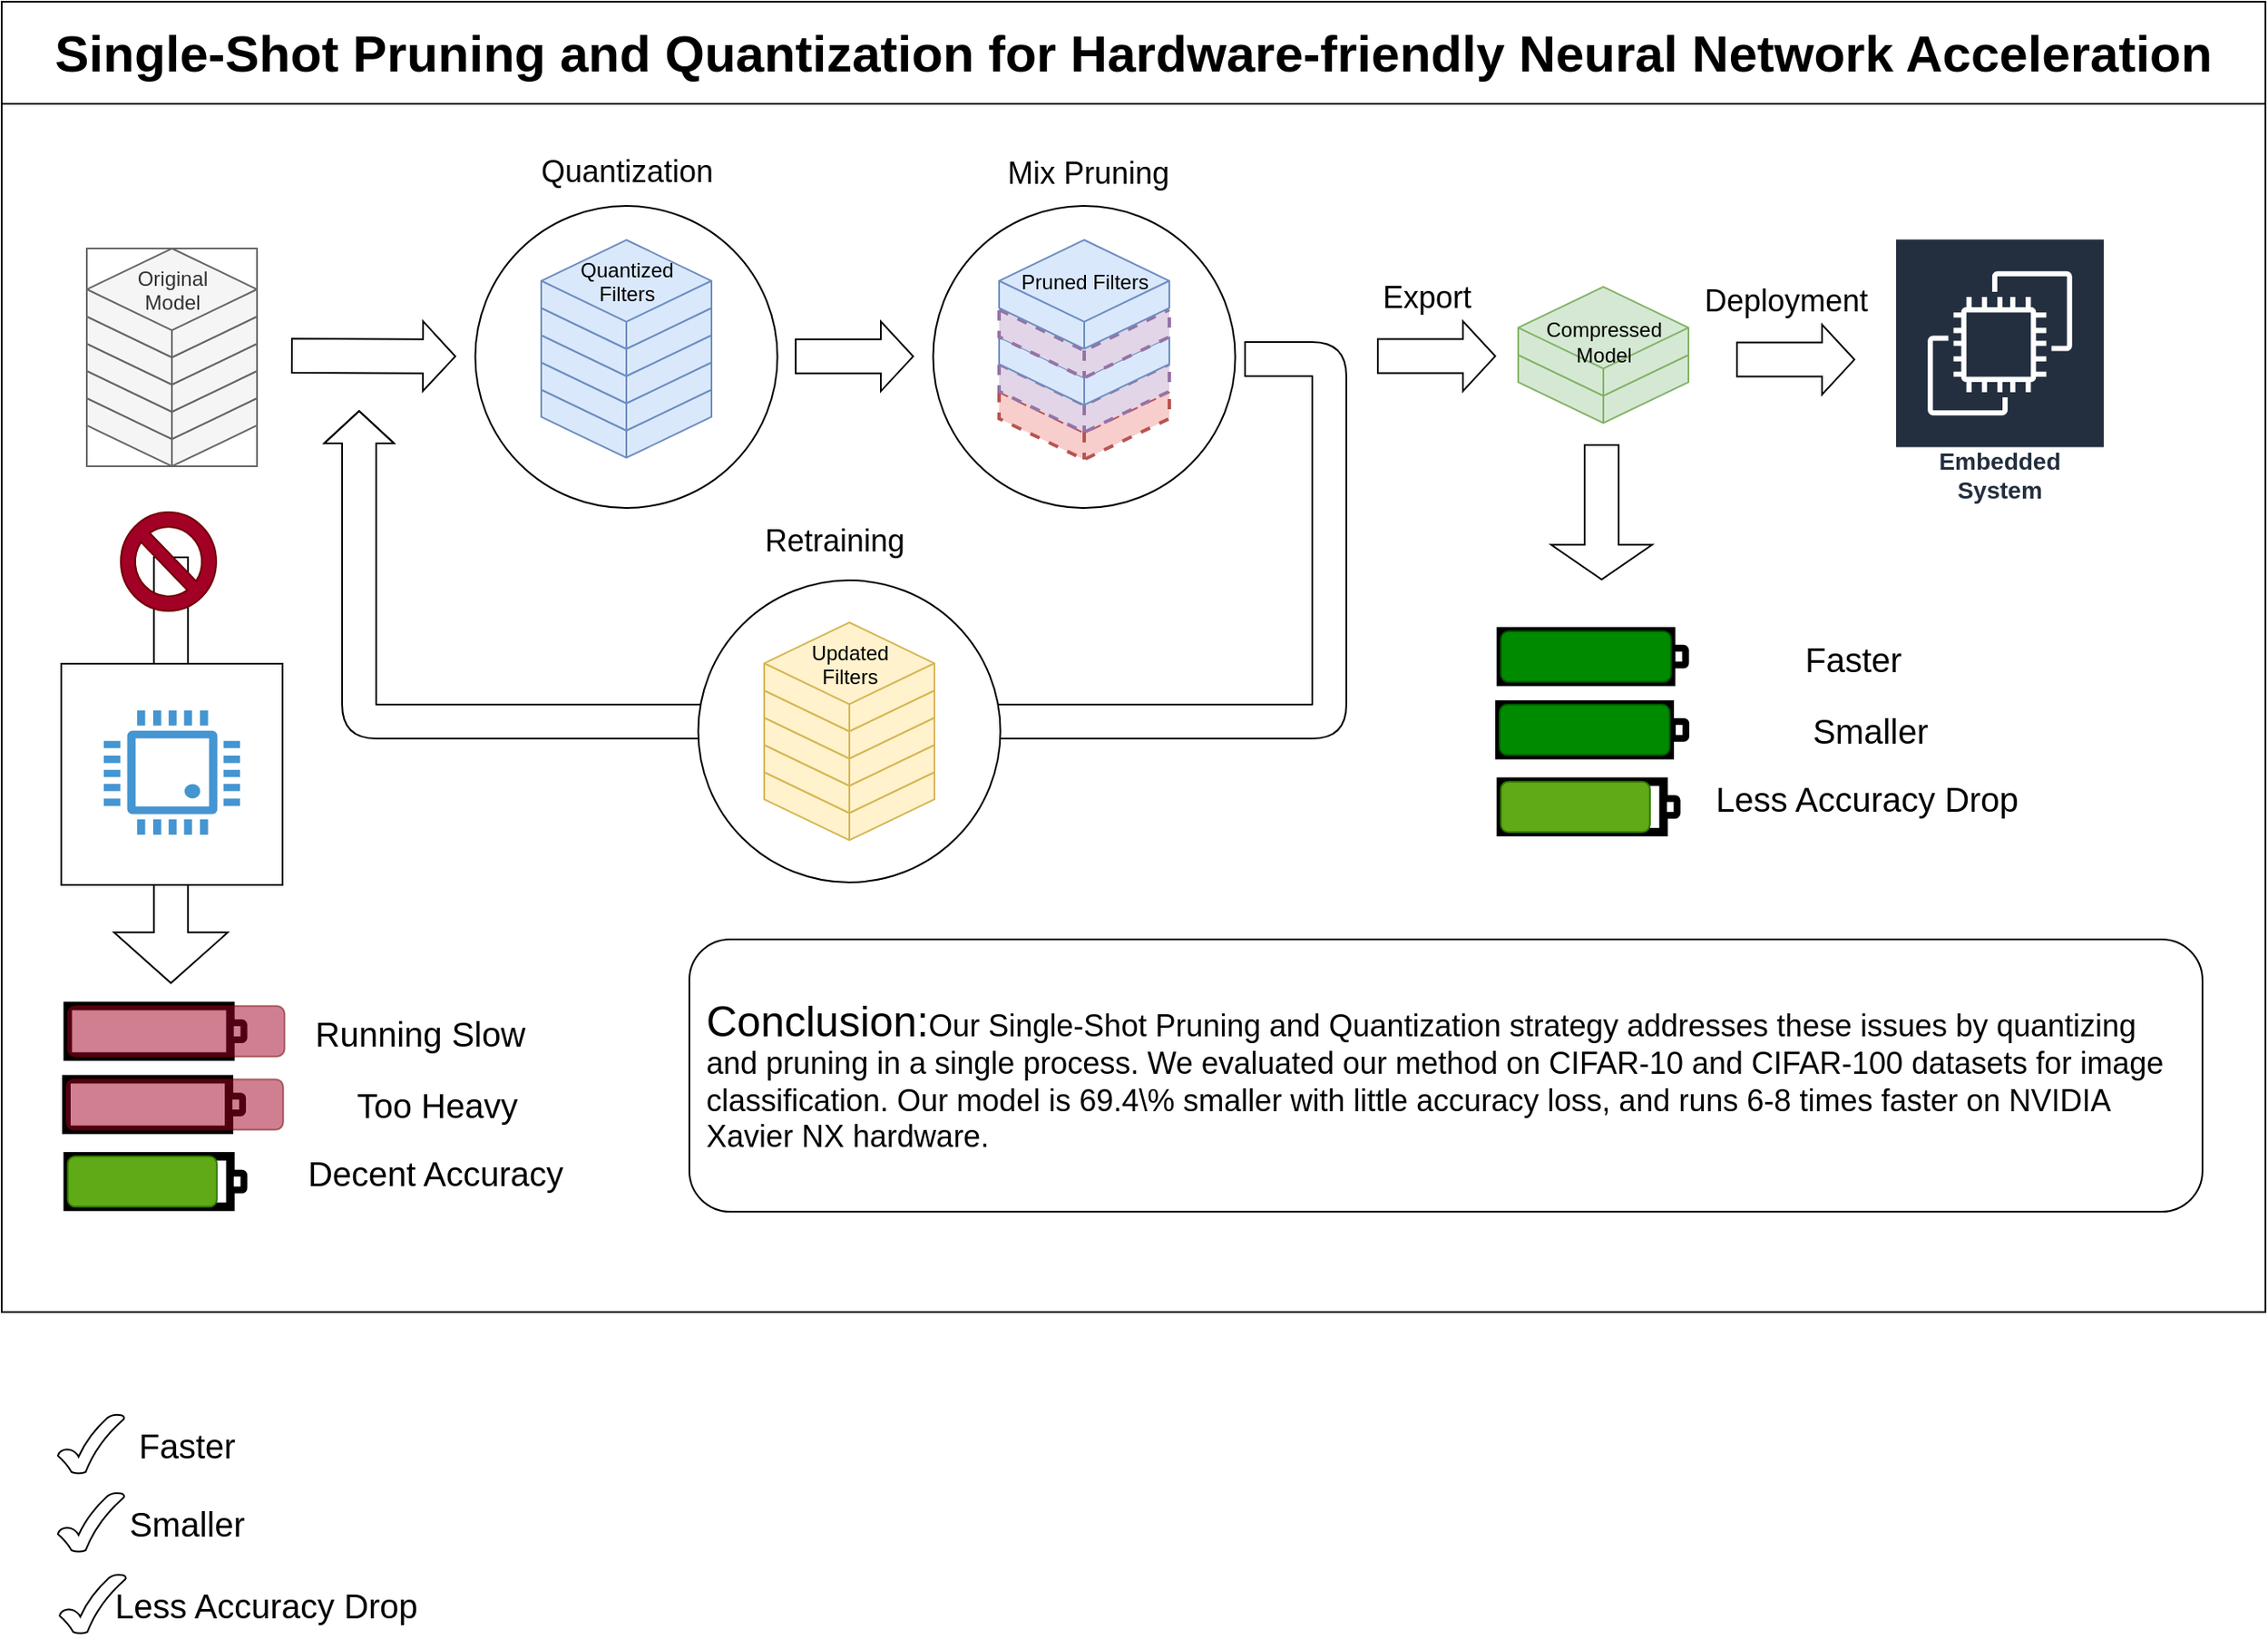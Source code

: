 <mxfile version="21.3.5" type="github">
  <diagram name="第 1 页" id="9iZRizX3N21t1pR2slK-">
    <mxGraphModel dx="2390" dy="1327" grid="1" gridSize="10" guides="1" tooltips="1" connect="1" arrows="1" fold="1" page="1" pageScale="1" pageWidth="827" pageHeight="1169" math="0" shadow="0">
      <root>
        <mxCell id="0" />
        <mxCell id="1" parent="0" />
        <mxCell id="0Aem7aCA6XUBFZICTMyG-1" value="&lt;font style=&quot;font-size: 30px;&quot;&gt;Single-Shot Pruning and Quantization for Hardware-friendly Neural Network Acceleration&lt;/font&gt;" style="swimlane;whiteSpace=wrap;html=1;startSize=60;" vertex="1" parent="1">
          <mxGeometry x="60" y="90" width="1330" height="770" as="geometry" />
        </mxCell>
        <mxCell id="0Aem7aCA6XUBFZICTMyG-242" value="" style="group" vertex="1" connectable="0" parent="0Aem7aCA6XUBFZICTMyG-1">
          <mxGeometry x="35" y="388" width="130" height="130" as="geometry" />
        </mxCell>
        <mxCell id="0Aem7aCA6XUBFZICTMyG-243" value="" style="shape=flexArrow;endArrow=classic;html=1;rounded=0;width=20;endWidth=45.882;endSize=9.588;" edge="1" parent="0Aem7aCA6XUBFZICTMyG-242">
          <mxGeometry width="50" height="50" relative="1" as="geometry">
            <mxPoint x="64.41" y="-62" as="sourcePoint" />
            <mxPoint x="64.41" y="189.176" as="targetPoint" />
          </mxGeometry>
        </mxCell>
        <mxCell id="0Aem7aCA6XUBFZICTMyG-241" value="" style="whiteSpace=wrap;html=1;aspect=fixed;" vertex="1" parent="0Aem7aCA6XUBFZICTMyG-242">
          <mxGeometry y="1" width="130" height="130" as="geometry" />
        </mxCell>
        <mxCell id="0Aem7aCA6XUBFZICTMyG-240" value="" style="pointerEvents=1;shadow=0;dashed=0;html=1;strokeColor=none;fillColor=#4495D1;labelPosition=center;verticalLabelPosition=bottom;verticalAlign=top;align=center;outlineConnect=0;shape=mxgraph.veeam.cpu;" vertex="1" parent="0Aem7aCA6XUBFZICTMyG-242">
          <mxGeometry x="25" y="28.5" width="80" height="73" as="geometry" />
        </mxCell>
        <mxCell id="0Aem7aCA6XUBFZICTMyG-78" value="" style="ellipse;whiteSpace=wrap;html=1;aspect=fixed;" vertex="1" parent="0Aem7aCA6XUBFZICTMyG-1">
          <mxGeometry x="547.25" y="120" width="177.5" height="177.5" as="geometry" />
        </mxCell>
        <mxCell id="0Aem7aCA6XUBFZICTMyG-71" value="" style="html=1;shape=mxgraph.basic.isocube;isoAngle=15;fillColor=#f8cecc;strokeColor=#b85450;strokeWidth=2;dashed=1;" vertex="1" parent="0Aem7aCA6XUBFZICTMyG-1">
          <mxGeometry x="586" y="205" width="100" height="64" as="geometry" />
        </mxCell>
        <mxCell id="0Aem7aCA6XUBFZICTMyG-72" style="edgeStyle=orthogonalEdgeStyle;rounded=0;orthogonalLoop=1;jettySize=auto;html=1;exitX=0.5;exitY=1;exitDx=0;exitDy=0;exitPerimeter=0;fillColor=#dae8fc;strokeColor=#6c8ebf;" edge="1" parent="0Aem7aCA6XUBFZICTMyG-1" source="0Aem7aCA6XUBFZICTMyG-71" target="0Aem7aCA6XUBFZICTMyG-71">
          <mxGeometry relative="1" as="geometry" />
        </mxCell>
        <mxCell id="0Aem7aCA6XUBFZICTMyG-73" value="" style="html=1;shape=mxgraph.basic.isocube;isoAngle=15;fillColor=#e1d5e7;strokeColor=#9673a6;dashed=1;strokeWidth=2;" vertex="1" parent="0Aem7aCA6XUBFZICTMyG-1">
          <mxGeometry x="586" y="189" width="100" height="64" as="geometry" />
        </mxCell>
        <mxCell id="0Aem7aCA6XUBFZICTMyG-74" value="" style="html=1;shape=mxgraph.basic.isocube;isoAngle=15;fillColor=#dae8fc;strokeColor=#6c8ebf;" vertex="1" parent="0Aem7aCA6XUBFZICTMyG-1">
          <mxGeometry x="586" y="173" width="100" height="64" as="geometry" />
        </mxCell>
        <mxCell id="0Aem7aCA6XUBFZICTMyG-75" value="" style="html=1;shape=mxgraph.basic.isocube;isoAngle=15;fillColor=#e1d5e7;strokeColor=#9673a6;dashed=1;strokeWidth=2;" vertex="1" parent="0Aem7aCA6XUBFZICTMyG-1">
          <mxGeometry x="586" y="157" width="100" height="64" as="geometry" />
        </mxCell>
        <mxCell id="0Aem7aCA6XUBFZICTMyG-76" value="&lt;font color=&quot;#000000&quot;&gt;Pruned Filters&lt;br&gt;&lt;br&gt;&lt;/font&gt;" style="html=1;shape=mxgraph.basic.isocube;isoAngle=15;fillColor=#dae8fc;strokeColor=#6c8ebf;" vertex="1" parent="0Aem7aCA6XUBFZICTMyG-1">
          <mxGeometry x="586" y="140" width="100" height="64" as="geometry" />
        </mxCell>
        <mxCell id="0Aem7aCA6XUBFZICTMyG-77" value="" style="shape=flexArrow;endArrow=classic;html=1;rounded=0;width=20;" edge="1" parent="0Aem7aCA6XUBFZICTMyG-1">
          <mxGeometry width="50" height="50" relative="1" as="geometry">
            <mxPoint x="170" y="208" as="sourcePoint" />
            <mxPoint x="267" y="208.41" as="targetPoint" />
          </mxGeometry>
        </mxCell>
        <mxCell id="0Aem7aCA6XUBFZICTMyG-92" value="&lt;font style=&quot;font-size: 18px;&quot;&gt;Quantization&lt;/font&gt;" style="edgeLabel;html=1;align=center;verticalAlign=middle;resizable=0;points=[];" vertex="1" connectable="0" parent="0Aem7aCA6XUBFZICTMyG-77">
          <mxGeometry x="0.084" y="5" relative="1" as="geometry">
            <mxPoint x="144" y="-103" as="offset" />
          </mxGeometry>
        </mxCell>
        <mxCell id="0Aem7aCA6XUBFZICTMyG-79" value="" style="shape=flexArrow;endArrow=classic;html=1;rounded=0;width=20;" edge="1" parent="0Aem7aCA6XUBFZICTMyG-1">
          <mxGeometry width="50" height="50" relative="1" as="geometry">
            <mxPoint x="466" y="208.41" as="sourcePoint" />
            <mxPoint x="536" y="208.41" as="targetPoint" />
          </mxGeometry>
        </mxCell>
        <mxCell id="0Aem7aCA6XUBFZICTMyG-93" value="&lt;font style=&quot;font-size: 18px;&quot;&gt;Mix Pruning&lt;/font&gt;" style="edgeLabel;html=1;align=center;verticalAlign=middle;resizable=0;points=[];" vertex="1" connectable="0" parent="0Aem7aCA6XUBFZICTMyG-79">
          <mxGeometry x="-0.422" y="6" relative="1" as="geometry">
            <mxPoint x="152" y="-102" as="offset" />
          </mxGeometry>
        </mxCell>
        <mxCell id="0Aem7aCA6XUBFZICTMyG-81" value="" style="group" vertex="1" connectable="0" parent="0Aem7aCA6XUBFZICTMyG-1">
          <mxGeometry x="973" y="152" width="100" height="128" as="geometry" />
        </mxCell>
        <mxCell id="0Aem7aCA6XUBFZICTMyG-83" style="edgeStyle=orthogonalEdgeStyle;rounded=0;orthogonalLoop=1;jettySize=auto;html=1;exitX=0.5;exitY=1;exitDx=0;exitDy=0;exitPerimeter=0;fillColor=#d5e8d4;strokeColor=#82b366;" edge="1" parent="0Aem7aCA6XUBFZICTMyG-81">
          <mxGeometry relative="1" as="geometry">
            <mxPoint x="-32" y="111.55" as="sourcePoint" />
            <mxPoint x="-32" y="111.55" as="targetPoint" />
          </mxGeometry>
        </mxCell>
        <mxCell id="0Aem7aCA6XUBFZICTMyG-84" value="" style="html=1;shape=mxgraph.basic.isocube;isoAngle=15;fillColor=#d5e8d4;strokeColor=#82b366;" vertex="1" parent="0Aem7aCA6XUBFZICTMyG-81">
          <mxGeometry x="-82" y="31.55" width="100" height="64" as="geometry" />
        </mxCell>
        <mxCell id="0Aem7aCA6XUBFZICTMyG-85" value="&lt;font color=&quot;#000000&quot;&gt;Compressed&lt;br&gt;Model&lt;/font&gt;" style="html=1;shape=mxgraph.basic.isocube;isoAngle=15;fillColor=#d5e8d4;strokeColor=#82b366;" vertex="1" parent="0Aem7aCA6XUBFZICTMyG-81">
          <mxGeometry x="-82" y="15.55" width="100" height="64" as="geometry" />
        </mxCell>
        <mxCell id="0Aem7aCA6XUBFZICTMyG-90" value="" style="endArrow=classic;html=1;rounded=1;shape=flexArrow;strokeWidth=1;width=20;" edge="1" parent="0Aem7aCA6XUBFZICTMyG-1">
          <mxGeometry width="50" height="50" relative="1" as="geometry">
            <mxPoint x="730" y="210" as="sourcePoint" />
            <mxPoint x="210" y="240" as="targetPoint" />
            <Array as="points">
              <mxPoint x="780" y="210" />
              <mxPoint x="780" y="423" />
              <mxPoint x="510" y="423" />
              <mxPoint x="210" y="423" />
            </Array>
          </mxGeometry>
        </mxCell>
        <mxCell id="0Aem7aCA6XUBFZICTMyG-95" value="&lt;font style=&quot;font-size: 18px;&quot;&gt;Retraining&lt;/font&gt;" style="edgeLabel;html=1;align=center;verticalAlign=middle;resizable=0;points=[];" vertex="1" connectable="0" parent="0Aem7aCA6XUBFZICTMyG-90">
          <mxGeometry x="0.097" y="-5" relative="1" as="geometry">
            <mxPoint x="3" y="-101" as="offset" />
          </mxGeometry>
        </mxCell>
        <mxCell id="0Aem7aCA6XUBFZICTMyG-97" value="&lt;font style=&quot;font-size: 14px;&quot;&gt;Embedded System&lt;/font&gt;" style="sketch=0;outlineConnect=0;fontColor=#232F3E;gradientColor=none;strokeColor=#ffffff;fillColor=#232F3E;dashed=0;verticalLabelPosition=middle;verticalAlign=bottom;align=center;html=1;whiteSpace=wrap;fontSize=10;fontStyle=1;spacing=3;shape=mxgraph.aws4.productIcon;prIcon=mxgraph.aws4.ec2;" vertex="1" parent="0Aem7aCA6XUBFZICTMyG-1">
          <mxGeometry x="1112" y="138.75" width="124" height="160.5" as="geometry" />
        </mxCell>
        <mxCell id="0Aem7aCA6XUBFZICTMyG-113" value="" style="group" vertex="1" connectable="0" parent="0Aem7aCA6XUBFZICTMyG-1">
          <mxGeometry x="404" y="551" width="889" height="160" as="geometry" />
        </mxCell>
        <mxCell id="0Aem7aCA6XUBFZICTMyG-110" value="" style="rounded=1;whiteSpace=wrap;html=1;" vertex="1" parent="0Aem7aCA6XUBFZICTMyG-113">
          <mxGeometry width="889" height="160" as="geometry" />
        </mxCell>
        <mxCell id="0Aem7aCA6XUBFZICTMyG-112" value="&lt;div style=&quot;text-align: left;&quot;&gt;&lt;font style=&quot;background-color: initial; font-size: 25px;&quot;&gt;Conclusion:&lt;/font&gt;&lt;font style=&quot;background-color: initial;&quot;&gt;&lt;font style=&quot;font-size: 18px;&quot;&gt;Our Single-Shot Pruning and Quantization strategy addresses these issues by quantizing and pruning in a single process. We evaluated our method on CIFAR-10 and CIFAR-100 datasets for image classification. Our model is 69.4\% smaller with little accuracy loss, and runs 6-8 times faster on NVIDIA Xavier NX hardware.&lt;/font&gt;&lt;/font&gt;&lt;/div&gt;" style="text;html=1;strokeColor=none;fillColor=none;align=center;verticalAlign=middle;whiteSpace=wrap;rounded=0;labelPosition=center;verticalLabelPosition=middle;" vertex="1" parent="0Aem7aCA6XUBFZICTMyG-113">
          <mxGeometry x="9" y="10" width="871" height="140" as="geometry" />
        </mxCell>
        <mxCell id="0Aem7aCA6XUBFZICTMyG-115" value="" style="group" vertex="1" connectable="0" parent="0Aem7aCA6XUBFZICTMyG-1">
          <mxGeometry x="278.25" y="120" width="177.5" height="177.5" as="geometry" />
        </mxCell>
        <mxCell id="0Aem7aCA6XUBFZICTMyG-38" value="" style="ellipse;whiteSpace=wrap;html=1;aspect=fixed;" vertex="1" parent="0Aem7aCA6XUBFZICTMyG-115">
          <mxGeometry width="177.5" height="177.5" as="geometry" />
        </mxCell>
        <mxCell id="0Aem7aCA6XUBFZICTMyG-65" value="" style="html=1;shape=mxgraph.basic.isocube;isoAngle=15;fillColor=#dae8fc;strokeColor=#6c8ebf;" vertex="1" parent="0Aem7aCA6XUBFZICTMyG-115">
          <mxGeometry x="38.75" y="84" width="100" height="64" as="geometry" />
        </mxCell>
        <mxCell id="0Aem7aCA6XUBFZICTMyG-66" style="edgeStyle=orthogonalEdgeStyle;rounded=0;orthogonalLoop=1;jettySize=auto;html=1;exitX=0.5;exitY=1;exitDx=0;exitDy=0;exitPerimeter=0;fillColor=#dae8fc;strokeColor=#6c8ebf;" edge="1" parent="0Aem7aCA6XUBFZICTMyG-115" source="0Aem7aCA6XUBFZICTMyG-65" target="0Aem7aCA6XUBFZICTMyG-65">
          <mxGeometry relative="1" as="geometry" />
        </mxCell>
        <mxCell id="0Aem7aCA6XUBFZICTMyG-67" value="" style="html=1;shape=mxgraph.basic.isocube;isoAngle=15;fillColor=#dae8fc;strokeColor=#6c8ebf;" vertex="1" parent="0Aem7aCA6XUBFZICTMyG-115">
          <mxGeometry x="38.75" y="68" width="100" height="64" as="geometry" />
        </mxCell>
        <mxCell id="0Aem7aCA6XUBFZICTMyG-68" value="" style="html=1;shape=mxgraph.basic.isocube;isoAngle=15;fillColor=#dae8fc;strokeColor=#6c8ebf;" vertex="1" parent="0Aem7aCA6XUBFZICTMyG-115">
          <mxGeometry x="38.75" y="52" width="100" height="64" as="geometry" />
        </mxCell>
        <mxCell id="0Aem7aCA6XUBFZICTMyG-69" value="" style="html=1;shape=mxgraph.basic.isocube;isoAngle=15;fillColor=#dae8fc;strokeColor=#6c8ebf;" vertex="1" parent="0Aem7aCA6XUBFZICTMyG-115">
          <mxGeometry x="38.75" y="36" width="100" height="64" as="geometry" />
        </mxCell>
        <mxCell id="0Aem7aCA6XUBFZICTMyG-70" value="&lt;font color=&quot;#000000&quot;&gt;Quantized&lt;br&gt;Filters&lt;br&gt;&lt;br&gt;&lt;/font&gt;" style="html=1;shape=mxgraph.basic.isocube;isoAngle=15;fillColor=#dae8fc;strokeColor=#6c8ebf;" vertex="1" parent="0Aem7aCA6XUBFZICTMyG-115">
          <mxGeometry x="38.75" y="20" width="100" height="64" as="geometry" />
        </mxCell>
        <mxCell id="0Aem7aCA6XUBFZICTMyG-131" value="" style="group;fontColor=#333333;fillColor=none;strokeColor=#666666;" vertex="1" connectable="0" parent="0Aem7aCA6XUBFZICTMyG-1">
          <mxGeometry x="50" y="145" width="100" height="128" as="geometry" />
        </mxCell>
        <mxCell id="0Aem7aCA6XUBFZICTMyG-132" value="" style="html=1;shape=mxgraph.basic.isocube;isoAngle=15;fontColor=#333333;fillColor=#f5f5f5;strokeColor=#666666;" vertex="1" parent="0Aem7aCA6XUBFZICTMyG-131">
          <mxGeometry y="64" width="100" height="64" as="geometry" />
        </mxCell>
        <mxCell id="0Aem7aCA6XUBFZICTMyG-133" style="edgeStyle=orthogonalEdgeStyle;rounded=0;orthogonalLoop=1;jettySize=auto;html=1;exitX=0.5;exitY=1;exitDx=0;exitDy=0;exitPerimeter=0;fontColor=#000000;fillColor=#f5f5f5;strokeColor=#666666;" edge="1" parent="0Aem7aCA6XUBFZICTMyG-131" source="0Aem7aCA6XUBFZICTMyG-132" target="0Aem7aCA6XUBFZICTMyG-132">
          <mxGeometry relative="1" as="geometry" />
        </mxCell>
        <mxCell id="0Aem7aCA6XUBFZICTMyG-134" value="" style="html=1;shape=mxgraph.basic.isocube;isoAngle=15;fontColor=#333333;fillColor=#f5f5f5;strokeColor=#666666;" vertex="1" parent="0Aem7aCA6XUBFZICTMyG-131">
          <mxGeometry y="48" width="100" height="64" as="geometry" />
        </mxCell>
        <mxCell id="0Aem7aCA6XUBFZICTMyG-135" value="" style="html=1;shape=mxgraph.basic.isocube;isoAngle=15;fontColor=#333333;fillColor=#f5f5f5;strokeColor=#666666;" vertex="1" parent="0Aem7aCA6XUBFZICTMyG-131">
          <mxGeometry y="32" width="100" height="64" as="geometry" />
        </mxCell>
        <mxCell id="0Aem7aCA6XUBFZICTMyG-136" value="" style="html=1;shape=mxgraph.basic.isocube;isoAngle=15;fontColor=#333333;fillColor=#f5f5f5;strokeColor=#666666;" vertex="1" parent="0Aem7aCA6XUBFZICTMyG-131">
          <mxGeometry y="16" width="100" height="64" as="geometry" />
        </mxCell>
        <mxCell id="0Aem7aCA6XUBFZICTMyG-137" value="Original&lt;br&gt;Model&lt;br&gt;&lt;br&gt;" style="html=1;shape=mxgraph.basic.isocube;isoAngle=15;fontColor=#333333;fillColor=#f5f5f5;strokeColor=#666666;" vertex="1" parent="0Aem7aCA6XUBFZICTMyG-131">
          <mxGeometry width="100" height="64" as="geometry" />
        </mxCell>
        <mxCell id="0Aem7aCA6XUBFZICTMyG-153" value="" style="shape=flexArrow;endArrow=classic;html=1;rounded=0;width=20;" edge="1" parent="0Aem7aCA6XUBFZICTMyG-1">
          <mxGeometry width="50" height="50" relative="1" as="geometry">
            <mxPoint x="808" y="208.29" as="sourcePoint" />
            <mxPoint x="878" y="208.29" as="targetPoint" />
          </mxGeometry>
        </mxCell>
        <mxCell id="0Aem7aCA6XUBFZICTMyG-157" value="&lt;font style=&quot;font-size: 18px;&quot;&gt;Export&lt;/font&gt;" style="edgeLabel;html=1;align=center;verticalAlign=middle;resizable=0;points=[];" vertex="1" connectable="0" parent="0Aem7aCA6XUBFZICTMyG-153">
          <mxGeometry x="0.11" y="9" relative="1" as="geometry">
            <mxPoint x="-10" y="-26" as="offset" />
          </mxGeometry>
        </mxCell>
        <mxCell id="0Aem7aCA6XUBFZICTMyG-197" value="" style="group" vertex="1" connectable="0" parent="0Aem7aCA6XUBFZICTMyG-1">
          <mxGeometry x="38" y="590.16" width="310" height="118" as="geometry" />
        </mxCell>
        <mxCell id="0Aem7aCA6XUBFZICTMyG-189" value="" style="group" vertex="1" connectable="0" parent="0Aem7aCA6XUBFZICTMyG-197">
          <mxGeometry y="43.044" width="167.204" height="29.686" as="geometry" />
        </mxCell>
        <mxCell id="0Aem7aCA6XUBFZICTMyG-190" value="" style="rounded=0;whiteSpace=wrap;html=1;strokeWidth=5;" vertex="1" parent="0Aem7aCA6XUBFZICTMyG-189">
          <mxGeometry width="95.545" height="29.686" as="geometry" />
        </mxCell>
        <mxCell id="0Aem7aCA6XUBFZICTMyG-191" value="" style="rounded=1;whiteSpace=wrap;html=1;strokeWidth=4;" vertex="1" parent="0Aem7aCA6XUBFZICTMyG-189">
          <mxGeometry x="95.545" y="9.895" width="7.962" height="9.895" as="geometry" />
        </mxCell>
        <mxCell id="0Aem7aCA6XUBFZICTMyG-192" value="" style="rounded=1;whiteSpace=wrap;html=1;fillColor=#a20025;strokeColor=#6F0000;fontColor=#ffffff;opacity=50;" vertex="1" parent="0Aem7aCA6XUBFZICTMyG-189">
          <mxGeometry width="127.393" height="29.686" as="geometry" />
        </mxCell>
        <mxCell id="0Aem7aCA6XUBFZICTMyG-178" value="" style="group" vertex="1" connectable="0" parent="0Aem7aCA6XUBFZICTMyG-197">
          <mxGeometry x="0.796" y="88.314" width="103.507" height="29.686" as="geometry" />
        </mxCell>
        <mxCell id="0Aem7aCA6XUBFZICTMyG-175" value="" style="rounded=0;whiteSpace=wrap;html=1;strokeWidth=5;" vertex="1" parent="0Aem7aCA6XUBFZICTMyG-178">
          <mxGeometry width="95.545" height="29.686" as="geometry" />
        </mxCell>
        <mxCell id="0Aem7aCA6XUBFZICTMyG-176" value="" style="rounded=1;whiteSpace=wrap;html=1;fillColor=#60a917;strokeColor=#2D7600;fontColor=#ffffff;" vertex="1" parent="0Aem7aCA6XUBFZICTMyG-178">
          <mxGeometry width="87.583" height="29.686" as="geometry" />
        </mxCell>
        <mxCell id="0Aem7aCA6XUBFZICTMyG-177" value="" style="rounded=1;whiteSpace=wrap;html=1;strokeWidth=4;" vertex="1" parent="0Aem7aCA6XUBFZICTMyG-178">
          <mxGeometry x="95.545" y="9.895" width="7.962" height="9.895" as="geometry" />
        </mxCell>
        <mxCell id="0Aem7aCA6XUBFZICTMyG-193" value="" style="group" vertex="1" connectable="0" parent="0Aem7aCA6XUBFZICTMyG-197">
          <mxGeometry x="0.796" width="296.204" height="34.84" as="geometry" />
        </mxCell>
        <mxCell id="0Aem7aCA6XUBFZICTMyG-194" value="" style="rounded=0;whiteSpace=wrap;html=1;strokeWidth=5;" vertex="1" parent="0Aem7aCA6XUBFZICTMyG-193">
          <mxGeometry width="95.545" height="29.686" as="geometry" />
        </mxCell>
        <mxCell id="0Aem7aCA6XUBFZICTMyG-195" value="" style="rounded=1;whiteSpace=wrap;html=1;strokeWidth=4;" vertex="1" parent="0Aem7aCA6XUBFZICTMyG-193">
          <mxGeometry x="95.545" y="9.895" width="7.962" height="9.895" as="geometry" />
        </mxCell>
        <mxCell id="0Aem7aCA6XUBFZICTMyG-196" value="" style="rounded=1;whiteSpace=wrap;html=1;fillColor=#a20025;strokeColor=#6F0000;fontColor=#ffffff;opacity=50;" vertex="1" parent="0Aem7aCA6XUBFZICTMyG-193">
          <mxGeometry width="127.393" height="29.686" as="geometry" />
        </mxCell>
        <mxCell id="0Aem7aCA6XUBFZICTMyG-198" value="" style="group" vertex="1" connectable="0" parent="0Aem7aCA6XUBFZICTMyG-193">
          <mxGeometry x="147.204" y="-5.16" width="149" height="40" as="geometry" />
        </mxCell>
        <mxCell id="0Aem7aCA6XUBFZICTMyG-200" value="&lt;font style=&quot;font-size: 20px;&quot;&gt;Running Slow&lt;/font&gt;" style="text;html=1;strokeColor=none;fillColor=none;align=center;verticalAlign=middle;whiteSpace=wrap;rounded=0;" vertex="1" parent="0Aem7aCA6XUBFZICTMyG-198">
          <mxGeometry x="-10" y="5.66" width="140" height="30" as="geometry" />
        </mxCell>
        <mxCell id="0Aem7aCA6XUBFZICTMyG-211" value="&lt;span style=&quot;font-size: 20px;&quot;&gt;Too Heavy&lt;/span&gt;" style="text;html=1;strokeColor=none;fillColor=none;align=center;verticalAlign=middle;whiteSpace=wrap;rounded=0;" vertex="1" parent="0Aem7aCA6XUBFZICTMyG-197">
          <mxGeometry x="148" y="43.04" width="140" height="30" as="geometry" />
        </mxCell>
        <mxCell id="0Aem7aCA6XUBFZICTMyG-212" value="&lt;font style=&quot;font-size: 20px;&quot;&gt;Decent Accuracy&lt;/font&gt;" style="text;html=1;strokeColor=none;fillColor=none;align=center;verticalAlign=middle;whiteSpace=wrap;rounded=0;" vertex="1" parent="0Aem7aCA6XUBFZICTMyG-197">
          <mxGeometry x="136" y="83" width="162" height="30" as="geometry" />
        </mxCell>
        <mxCell id="0Aem7aCA6XUBFZICTMyG-250" value="" style="verticalLabelPosition=bottom;verticalAlign=top;html=1;shape=mxgraph.basic.no_symbol;fillColor=#a20025;fontColor=#ffffff;strokeColor=#6F0000;" vertex="1" parent="0Aem7aCA6XUBFZICTMyG-1">
          <mxGeometry x="70" y="300" width="56" height="58" as="geometry" />
        </mxCell>
        <mxCell id="0Aem7aCA6XUBFZICTMyG-252" value="" style="shape=flexArrow;endArrow=classic;html=1;rounded=0;width=20;endWidth=38.261;endSize=6.461;" edge="1" parent="0Aem7aCA6XUBFZICTMyG-1">
          <mxGeometry width="50" height="50" relative="1" as="geometry">
            <mxPoint x="940" y="260" as="sourcePoint" />
            <mxPoint x="940" y="340" as="targetPoint" />
          </mxGeometry>
        </mxCell>
        <mxCell id="0Aem7aCA6XUBFZICTMyG-222" value="" style="group" vertex="1" connectable="0" parent="0Aem7aCA6XUBFZICTMyG-1">
          <mxGeometry x="880" y="370" width="320" height="118" as="geometry" />
        </mxCell>
        <mxCell id="0Aem7aCA6XUBFZICTMyG-223" value="" style="group" vertex="1" connectable="0" parent="0Aem7aCA6XUBFZICTMyG-222">
          <mxGeometry y="43.044" width="167.204" height="29.69" as="geometry" />
        </mxCell>
        <mxCell id="0Aem7aCA6XUBFZICTMyG-224" value="" style="rounded=0;whiteSpace=wrap;html=1;strokeWidth=5;" vertex="1" parent="0Aem7aCA6XUBFZICTMyG-223">
          <mxGeometry width="100" height="29.69" as="geometry" />
        </mxCell>
        <mxCell id="0Aem7aCA6XUBFZICTMyG-225" value="" style="rounded=1;whiteSpace=wrap;html=1;strokeWidth=4;" vertex="1" parent="0Aem7aCA6XUBFZICTMyG-223">
          <mxGeometry x="101.545" y="9.895" width="7.962" height="9.895" as="geometry" />
        </mxCell>
        <mxCell id="0Aem7aCA6XUBFZICTMyG-226" value="" style="rounded=1;whiteSpace=wrap;html=1;fillColor=#008a00;strokeColor=#005700;fontColor=#ffffff;" vertex="1" parent="0Aem7aCA6XUBFZICTMyG-223">
          <mxGeometry width="100" height="29.69" as="geometry" />
        </mxCell>
        <mxCell id="0Aem7aCA6XUBFZICTMyG-227" value="" style="group" vertex="1" connectable="0" parent="0Aem7aCA6XUBFZICTMyG-222">
          <mxGeometry x="0.796" y="88.314" width="103.507" height="29.686" as="geometry" />
        </mxCell>
        <mxCell id="0Aem7aCA6XUBFZICTMyG-228" value="" style="rounded=0;whiteSpace=wrap;html=1;strokeWidth=5;" vertex="1" parent="0Aem7aCA6XUBFZICTMyG-227">
          <mxGeometry width="95.545" height="29.686" as="geometry" />
        </mxCell>
        <mxCell id="0Aem7aCA6XUBFZICTMyG-229" value="" style="rounded=1;whiteSpace=wrap;html=1;fillColor=#60a917;strokeColor=#2D7600;fontColor=#ffffff;" vertex="1" parent="0Aem7aCA6XUBFZICTMyG-227">
          <mxGeometry width="87.583" height="29.686" as="geometry" />
        </mxCell>
        <mxCell id="0Aem7aCA6XUBFZICTMyG-230" value="" style="rounded=1;whiteSpace=wrap;html=1;strokeWidth=4;" vertex="1" parent="0Aem7aCA6XUBFZICTMyG-227">
          <mxGeometry x="95.545" y="9.895" width="7.962" height="9.895" as="geometry" />
        </mxCell>
        <mxCell id="0Aem7aCA6XUBFZICTMyG-231" value="" style="group" vertex="1" connectable="0" parent="0Aem7aCA6XUBFZICTMyG-222">
          <mxGeometry x="0.796" width="296.204" height="34.84" as="geometry" />
        </mxCell>
        <mxCell id="0Aem7aCA6XUBFZICTMyG-232" value="" style="rounded=0;whiteSpace=wrap;html=1;strokeWidth=5;" vertex="1" parent="0Aem7aCA6XUBFZICTMyG-231">
          <mxGeometry width="100" height="29.69" as="geometry" />
        </mxCell>
        <mxCell id="0Aem7aCA6XUBFZICTMyG-233" value="" style="rounded=1;whiteSpace=wrap;html=1;strokeWidth=4;" vertex="1" parent="0Aem7aCA6XUBFZICTMyG-231">
          <mxGeometry x="100.545" y="9.895" width="7.962" height="9.895" as="geometry" />
        </mxCell>
        <mxCell id="0Aem7aCA6XUBFZICTMyG-234" value="" style="rounded=1;whiteSpace=wrap;html=1;fillColor=#008a00;strokeColor=#005700;fontColor=#ffffff;" vertex="1" parent="0Aem7aCA6XUBFZICTMyG-231">
          <mxGeometry width="100" height="29.69" as="geometry" />
        </mxCell>
        <mxCell id="0Aem7aCA6XUBFZICTMyG-235" value="" style="group" vertex="1" connectable="0" parent="0Aem7aCA6XUBFZICTMyG-231">
          <mxGeometry x="147.204" y="-5.16" width="149" height="40" as="geometry" />
        </mxCell>
        <mxCell id="0Aem7aCA6XUBFZICTMyG-236" value="&lt;font style=&quot;font-size: 20px;&quot;&gt;Faster&lt;/font&gt;" style="text;html=1;strokeColor=none;fillColor=none;align=center;verticalAlign=middle;whiteSpace=wrap;rounded=0;" vertex="1" parent="0Aem7aCA6XUBFZICTMyG-235">
          <mxGeometry x="-10" y="5.66" width="140" height="30" as="geometry" />
        </mxCell>
        <mxCell id="0Aem7aCA6XUBFZICTMyG-237" value="&lt;span style=&quot;font-size: 20px;&quot;&gt;Smaller&lt;/span&gt;" style="text;html=1;strokeColor=none;fillColor=none;align=center;verticalAlign=middle;whiteSpace=wrap;rounded=0;" vertex="1" parent="0Aem7aCA6XUBFZICTMyG-222">
          <mxGeometry x="148" y="43.04" width="140" height="30" as="geometry" />
        </mxCell>
        <mxCell id="0Aem7aCA6XUBFZICTMyG-238" value="&lt;font style=&quot;font-size: 20px;&quot;&gt;Less Accuracy Drop&lt;/font&gt;" style="text;html=1;strokeColor=none;fillColor=none;align=center;verticalAlign=middle;whiteSpace=wrap;rounded=0;" vertex="1" parent="0Aem7aCA6XUBFZICTMyG-222">
          <mxGeometry x="124" y="83" width="184" height="30" as="geometry" />
        </mxCell>
        <mxCell id="0Aem7aCA6XUBFZICTMyG-116" value="" style="group" vertex="1" connectable="0" parent="1">
          <mxGeometry x="469.25" y="430" width="177.5" height="177.5" as="geometry" />
        </mxCell>
        <mxCell id="0Aem7aCA6XUBFZICTMyG-117" value="" style="ellipse;whiteSpace=wrap;html=1;aspect=fixed;" vertex="1" parent="0Aem7aCA6XUBFZICTMyG-116">
          <mxGeometry width="177.5" height="177.5" as="geometry" />
        </mxCell>
        <mxCell id="0Aem7aCA6XUBFZICTMyG-119" style="edgeStyle=orthogonalEdgeStyle;rounded=0;orthogonalLoop=1;jettySize=auto;html=1;exitX=0.5;exitY=1;exitDx=0;exitDy=0;exitPerimeter=0;fillColor=#dae8fc;strokeColor=#6c8ebf;" edge="1" parent="0Aem7aCA6XUBFZICTMyG-116">
          <mxGeometry relative="1" as="geometry">
            <mxPoint x="88.75" y="148" as="sourcePoint" />
            <mxPoint x="88.75" y="148" as="targetPoint" />
          </mxGeometry>
        </mxCell>
        <mxCell id="0Aem7aCA6XUBFZICTMyG-124" value="" style="group" vertex="1" connectable="0" parent="0Aem7aCA6XUBFZICTMyG-116">
          <mxGeometry x="38.75" y="24.75" width="100" height="128" as="geometry" />
        </mxCell>
        <mxCell id="0Aem7aCA6XUBFZICTMyG-125" value="" style="html=1;shape=mxgraph.basic.isocube;isoAngle=15;fillColor=#fff2cc;strokeColor=#d6b656;" vertex="1" parent="0Aem7aCA6XUBFZICTMyG-124">
          <mxGeometry y="64" width="100" height="64" as="geometry" />
        </mxCell>
        <mxCell id="0Aem7aCA6XUBFZICTMyG-126" style="edgeStyle=orthogonalEdgeStyle;rounded=0;orthogonalLoop=1;jettySize=auto;html=1;exitX=0.5;exitY=1;exitDx=0;exitDy=0;exitPerimeter=0;fillColor=#fff2cc;strokeColor=#d6b656;" edge="1" parent="0Aem7aCA6XUBFZICTMyG-124" source="0Aem7aCA6XUBFZICTMyG-125" target="0Aem7aCA6XUBFZICTMyG-125">
          <mxGeometry relative="1" as="geometry" />
        </mxCell>
        <mxCell id="0Aem7aCA6XUBFZICTMyG-127" value="" style="html=1;shape=mxgraph.basic.isocube;isoAngle=15;fillColor=#fff2cc;strokeColor=#d6b656;" vertex="1" parent="0Aem7aCA6XUBFZICTMyG-124">
          <mxGeometry y="48" width="100" height="64" as="geometry" />
        </mxCell>
        <mxCell id="0Aem7aCA6XUBFZICTMyG-128" value="" style="html=1;shape=mxgraph.basic.isocube;isoAngle=15;fillColor=#fff2cc;strokeColor=#d6b656;" vertex="1" parent="0Aem7aCA6XUBFZICTMyG-124">
          <mxGeometry y="32" width="100" height="64" as="geometry" />
        </mxCell>
        <mxCell id="0Aem7aCA6XUBFZICTMyG-129" value="" style="html=1;shape=mxgraph.basic.isocube;isoAngle=15;fillColor=#fff2cc;strokeColor=#d6b656;" vertex="1" parent="0Aem7aCA6XUBFZICTMyG-124">
          <mxGeometry y="16" width="100" height="64" as="geometry" />
        </mxCell>
        <mxCell id="0Aem7aCA6XUBFZICTMyG-130" value="&lt;font color=&quot;#000000&quot;&gt;Updated&lt;br&gt;Filters&lt;br&gt;&lt;br&gt;&lt;/font&gt;" style="html=1;shape=mxgraph.basic.isocube;isoAngle=15;fillColor=#fff2cc;strokeColor=#d6b656;" vertex="1" parent="0Aem7aCA6XUBFZICTMyG-124">
          <mxGeometry width="100" height="64" as="geometry" />
        </mxCell>
        <mxCell id="0Aem7aCA6XUBFZICTMyG-158" value="" style="shape=flexArrow;endArrow=classic;html=1;rounded=0;width=20;" edge="1" parent="1">
          <mxGeometry width="50" height="50" relative="1" as="geometry">
            <mxPoint x="1079" y="300.29" as="sourcePoint" />
            <mxPoint x="1149" y="300.29" as="targetPoint" />
          </mxGeometry>
        </mxCell>
        <mxCell id="0Aem7aCA6XUBFZICTMyG-159" value="&lt;font style=&quot;font-size: 18px;&quot;&gt;Deployment&lt;/font&gt;" style="edgeLabel;html=1;align=center;verticalAlign=middle;resizable=0;points=[];" vertex="1" connectable="0" parent="0Aem7aCA6XUBFZICTMyG-158">
          <mxGeometry x="0.11" y="9" relative="1" as="geometry">
            <mxPoint x="-10" y="-26" as="offset" />
          </mxGeometry>
        </mxCell>
        <mxCell id="0Aem7aCA6XUBFZICTMyG-201" value="" style="group" vertex="1" connectable="0" parent="1">
          <mxGeometry x="90" y="923" width="149" height="40" as="geometry" />
        </mxCell>
        <mxCell id="0Aem7aCA6XUBFZICTMyG-202" value="" style="verticalLabelPosition=bottom;verticalAlign=top;html=1;shape=mxgraph.basic.tick" vertex="1" parent="0Aem7aCA6XUBFZICTMyG-201">
          <mxGeometry x="3" y="-3" width="39" height="35" as="geometry" />
        </mxCell>
        <mxCell id="0Aem7aCA6XUBFZICTMyG-203" value="&lt;font style=&quot;font-size: 20px;&quot;&gt;Faster&lt;/font&gt;" style="text;html=1;strokeColor=none;fillColor=none;align=center;verticalAlign=middle;whiteSpace=wrap;rounded=0;" vertex="1" parent="0Aem7aCA6XUBFZICTMyG-201">
          <mxGeometry x="9" width="140" height="30" as="geometry" />
        </mxCell>
        <mxCell id="0Aem7aCA6XUBFZICTMyG-204" value="" style="group" vertex="1" connectable="0" parent="1">
          <mxGeometry x="91" y="1017" width="240" height="40" as="geometry" />
        </mxCell>
        <mxCell id="0Aem7aCA6XUBFZICTMyG-205" value="" style="verticalLabelPosition=bottom;verticalAlign=top;html=1;shape=mxgraph.basic.tick" vertex="1" parent="0Aem7aCA6XUBFZICTMyG-204">
          <mxGeometry x="3" y="-3" width="39" height="35" as="geometry" />
        </mxCell>
        <mxCell id="0Aem7aCA6XUBFZICTMyG-206" value="&lt;font style=&quot;font-size: 20px;&quot;&gt;Less Accuracy Drop&lt;/font&gt;" style="text;html=1;strokeColor=none;fillColor=none;align=center;verticalAlign=middle;whiteSpace=wrap;rounded=0;" vertex="1" parent="0Aem7aCA6XUBFZICTMyG-204">
          <mxGeometry x="9" width="231" height="30" as="geometry" />
        </mxCell>
        <mxCell id="0Aem7aCA6XUBFZICTMyG-207" value="" style="group" vertex="1" connectable="0" parent="1">
          <mxGeometry x="90" y="969" width="149" height="40" as="geometry" />
        </mxCell>
        <mxCell id="0Aem7aCA6XUBFZICTMyG-208" value="" style="verticalLabelPosition=bottom;verticalAlign=top;html=1;shape=mxgraph.basic.tick" vertex="1" parent="0Aem7aCA6XUBFZICTMyG-207">
          <mxGeometry x="3" y="-3" width="39" height="35" as="geometry" />
        </mxCell>
        <mxCell id="0Aem7aCA6XUBFZICTMyG-209" value="&lt;font style=&quot;font-size: 20px;&quot;&gt;Smaller&lt;/font&gt;" style="text;html=1;strokeColor=none;fillColor=none;align=center;verticalAlign=middle;whiteSpace=wrap;rounded=0;" vertex="1" parent="0Aem7aCA6XUBFZICTMyG-207">
          <mxGeometry x="9" width="140" height="30" as="geometry" />
        </mxCell>
      </root>
    </mxGraphModel>
  </diagram>
</mxfile>
